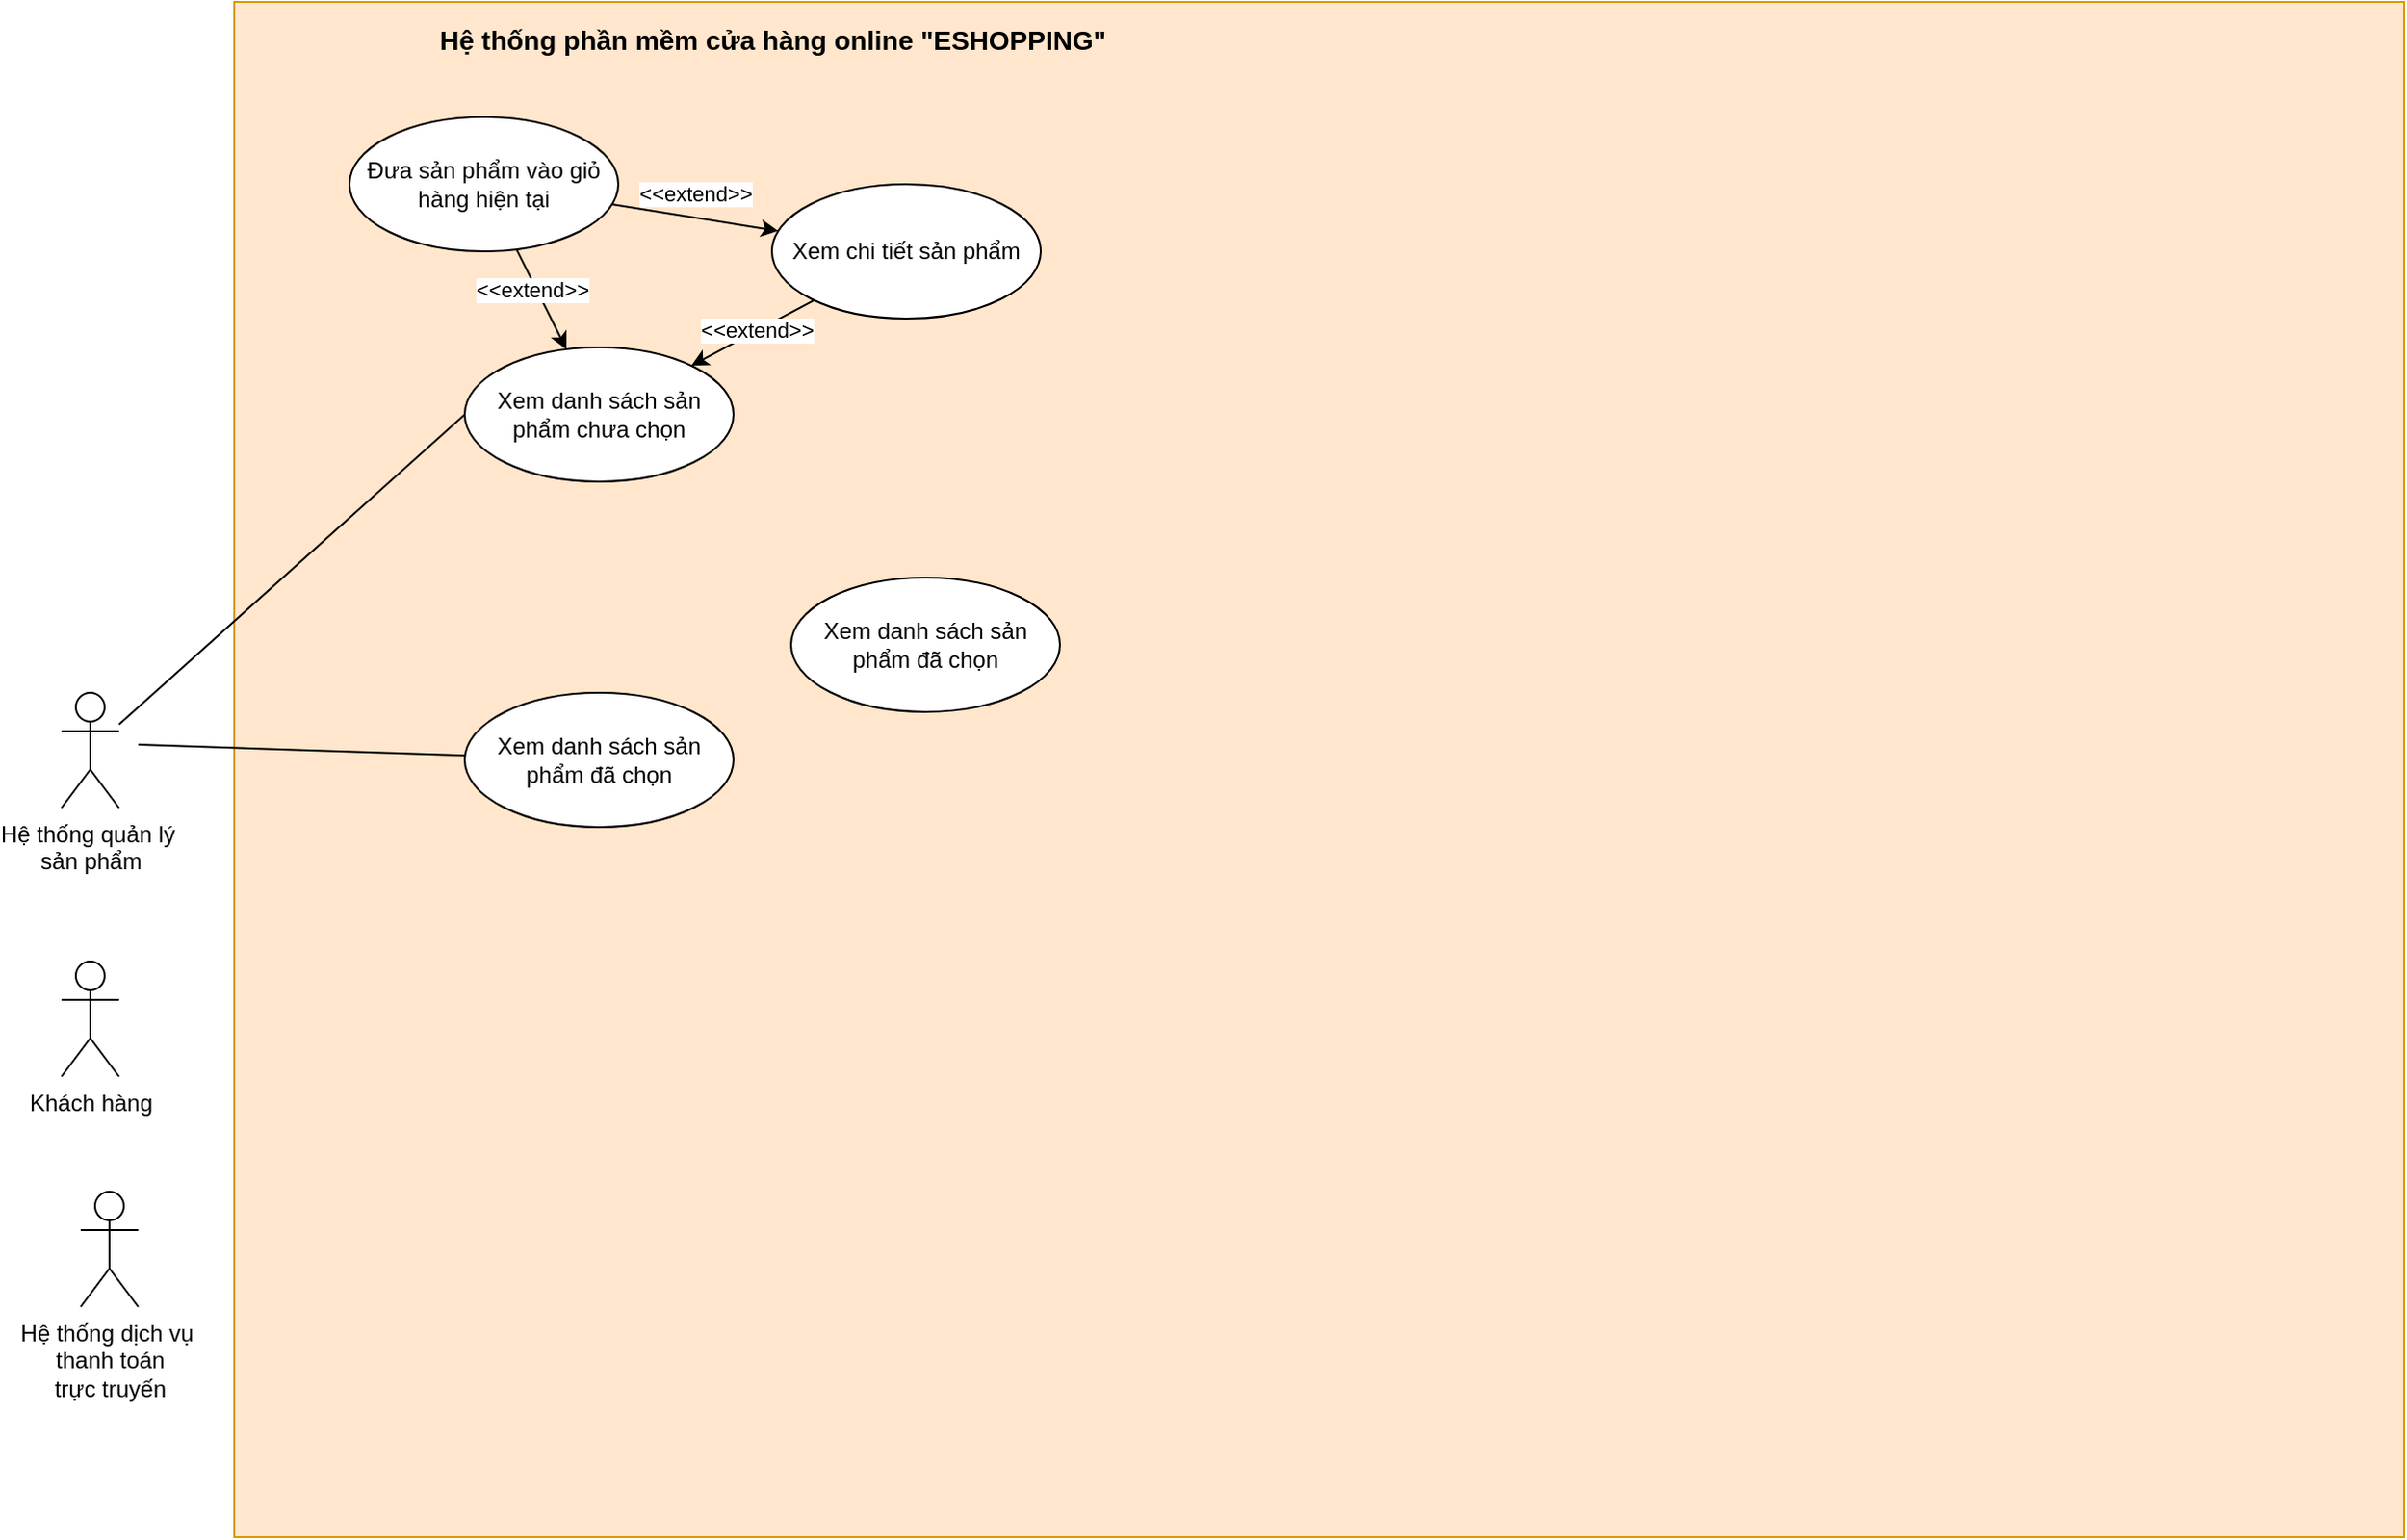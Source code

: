 <mxfile version="22.0.2" type="device">
  <diagram name="Page-1" id="eK8__X9o99RUDy5w_Ebs">
    <mxGraphModel dx="407" dy="1663" grid="1" gridSize="10" guides="1" tooltips="1" connect="1" arrows="1" fold="1" page="1" pageScale="1" pageWidth="850" pageHeight="1100" math="0" shadow="0">
      <root>
        <mxCell id="0" />
        <mxCell id="1" parent="0" />
        <mxCell id="IbULiFCdyPEPI01R5Tzu-1" value="" style="html=1;whiteSpace=wrap;fillColor=#ffe6cc;strokeColor=#d79b00;" vertex="1" parent="1">
          <mxGeometry x="180" y="-230" width="1130" height="800" as="geometry" />
        </mxCell>
        <mxCell id="IbULiFCdyPEPI01R5Tzu-2" value="&lt;font style=&quot;font-size: 14px;&quot;&gt;Hệ thống phần mềm cửa hàng online &quot;ESHOPPING&quot;&lt;/font&gt;" style="text;html=1;align=center;verticalAlign=middle;resizable=0;points=[];autosize=1;strokeColor=none;fillColor=none;spacing=5;fontStyle=1" vertex="1" parent="1">
          <mxGeometry x="270" y="-230" width="380" height="40" as="geometry" />
        </mxCell>
        <mxCell id="IbULiFCdyPEPI01R5Tzu-3" value="Hệ thống quản lý&amp;nbsp;&lt;br&gt;sản phẩm" style="shape=umlActor;verticalLabelPosition=bottom;verticalAlign=top;html=1;" vertex="1" parent="1">
          <mxGeometry x="90" y="130" width="30" height="60" as="geometry" />
        </mxCell>
        <mxCell id="IbULiFCdyPEPI01R5Tzu-4" value="Khách hàng" style="shape=umlActor;verticalLabelPosition=bottom;verticalAlign=top;html=1;" vertex="1" parent="1">
          <mxGeometry x="90" y="270" width="30" height="60" as="geometry" />
        </mxCell>
        <mxCell id="IbULiFCdyPEPI01R5Tzu-7" value="Xem danh sách sản phẩm chưa chọn" style="ellipse;whiteSpace=wrap;html=1;" vertex="1" parent="1">
          <mxGeometry x="300" y="-50" width="140" height="70" as="geometry" />
        </mxCell>
        <mxCell id="IbULiFCdyPEPI01R5Tzu-8" value="Hệ thống dịch vụ&amp;nbsp;&lt;br&gt;thanh toán&lt;br&gt;trực truyến" style="shape=umlActor;verticalLabelPosition=bottom;verticalAlign=top;html=1;" vertex="1" parent="1">
          <mxGeometry x="100" y="390" width="30" height="60" as="geometry" />
        </mxCell>
        <mxCell id="IbULiFCdyPEPI01R5Tzu-13" style="rounded=0;orthogonalLoop=1;jettySize=auto;html=1;" edge="1" parent="1" source="IbULiFCdyPEPI01R5Tzu-12" target="IbULiFCdyPEPI01R5Tzu-7">
          <mxGeometry relative="1" as="geometry" />
        </mxCell>
        <mxCell id="IbULiFCdyPEPI01R5Tzu-14" value="&amp;lt;&amp;lt;extend&amp;gt;&amp;gt;" style="edgeLabel;html=1;align=center;verticalAlign=middle;resizable=0;points=[];" vertex="1" connectable="0" parent="IbULiFCdyPEPI01R5Tzu-13">
          <mxGeometry x="-0.445" y="1" relative="1" as="geometry">
            <mxPoint y="7" as="offset" />
          </mxGeometry>
        </mxCell>
        <mxCell id="IbULiFCdyPEPI01R5Tzu-21" style="rounded=0;orthogonalLoop=1;jettySize=auto;html=1;" edge="1" parent="1" source="IbULiFCdyPEPI01R5Tzu-12" target="IbULiFCdyPEPI01R5Tzu-18">
          <mxGeometry relative="1" as="geometry" />
        </mxCell>
        <mxCell id="IbULiFCdyPEPI01R5Tzu-22" value="&amp;lt;&amp;lt;extend&amp;gt;&amp;gt;" style="edgeLabel;html=1;align=center;verticalAlign=middle;resizable=0;points=[];" vertex="1" connectable="0" parent="IbULiFCdyPEPI01R5Tzu-21">
          <mxGeometry x="-0.329" y="1" relative="1" as="geometry">
            <mxPoint x="14" y="-9" as="offset" />
          </mxGeometry>
        </mxCell>
        <mxCell id="IbULiFCdyPEPI01R5Tzu-12" value="Đưa sản phẩm vào giỏ hàng hiện tại" style="ellipse;whiteSpace=wrap;html=1;" vertex="1" parent="1">
          <mxGeometry x="240" y="-170" width="140" height="70" as="geometry" />
        </mxCell>
        <mxCell id="IbULiFCdyPEPI01R5Tzu-19" style="rounded=0;orthogonalLoop=1;jettySize=auto;html=1;" edge="1" parent="1" source="IbULiFCdyPEPI01R5Tzu-18" target="IbULiFCdyPEPI01R5Tzu-7">
          <mxGeometry relative="1" as="geometry" />
        </mxCell>
        <mxCell id="IbULiFCdyPEPI01R5Tzu-20" value="&amp;lt;&amp;lt;extend&amp;gt;&amp;gt;" style="edgeLabel;html=1;align=center;verticalAlign=middle;resizable=0;points=[];" vertex="1" connectable="0" parent="IbULiFCdyPEPI01R5Tzu-19">
          <mxGeometry x="-0.046" y="-1" relative="1" as="geometry">
            <mxPoint x="1" as="offset" />
          </mxGeometry>
        </mxCell>
        <mxCell id="IbULiFCdyPEPI01R5Tzu-18" value="Xem chi tiết sản phẩm" style="ellipse;whiteSpace=wrap;html=1;" vertex="1" parent="1">
          <mxGeometry x="460" y="-135" width="140" height="70" as="geometry" />
        </mxCell>
        <mxCell id="IbULiFCdyPEPI01R5Tzu-25" value="" style="endArrow=none;html=1;rounded=0;entryX=0;entryY=0.5;entryDx=0;entryDy=0;" edge="1" parent="1" source="IbULiFCdyPEPI01R5Tzu-3" target="IbULiFCdyPEPI01R5Tzu-7">
          <mxGeometry width="50" height="50" relative="1" as="geometry">
            <mxPoint x="150" y="-10" as="sourcePoint" />
            <mxPoint x="200" y="-60" as="targetPoint" />
          </mxGeometry>
        </mxCell>
        <mxCell id="IbULiFCdyPEPI01R5Tzu-26" value="Xem danh sách sản phẩm đã chọn" style="ellipse;whiteSpace=wrap;html=1;" vertex="1" parent="1">
          <mxGeometry x="300" y="130" width="140" height="70" as="geometry" />
        </mxCell>
        <mxCell id="IbULiFCdyPEPI01R5Tzu-27" value="" style="endArrow=none;html=1;rounded=0;" edge="1" parent="1" target="IbULiFCdyPEPI01R5Tzu-26">
          <mxGeometry width="50" height="50" relative="1" as="geometry">
            <mxPoint x="130" y="157" as="sourcePoint" />
            <mxPoint x="310" y="-5" as="targetPoint" />
          </mxGeometry>
        </mxCell>
        <mxCell id="IbULiFCdyPEPI01R5Tzu-28" value="Xem danh sách sản phẩm đã chọn" style="ellipse;whiteSpace=wrap;html=1;" vertex="1" parent="1">
          <mxGeometry x="470" y="70" width="140" height="70" as="geometry" />
        </mxCell>
      </root>
    </mxGraphModel>
  </diagram>
</mxfile>
